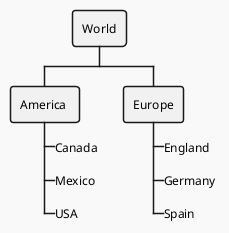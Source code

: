 ' Do not edit
' Theme Gallery
' autogenerated by script
'
@startwbs
!theme mars
* World
** America 
***_ Canada 
***_ Mexico
***_ USA
** Europe
***_  England
***_  Germany
***_  Spain
@endwbs
